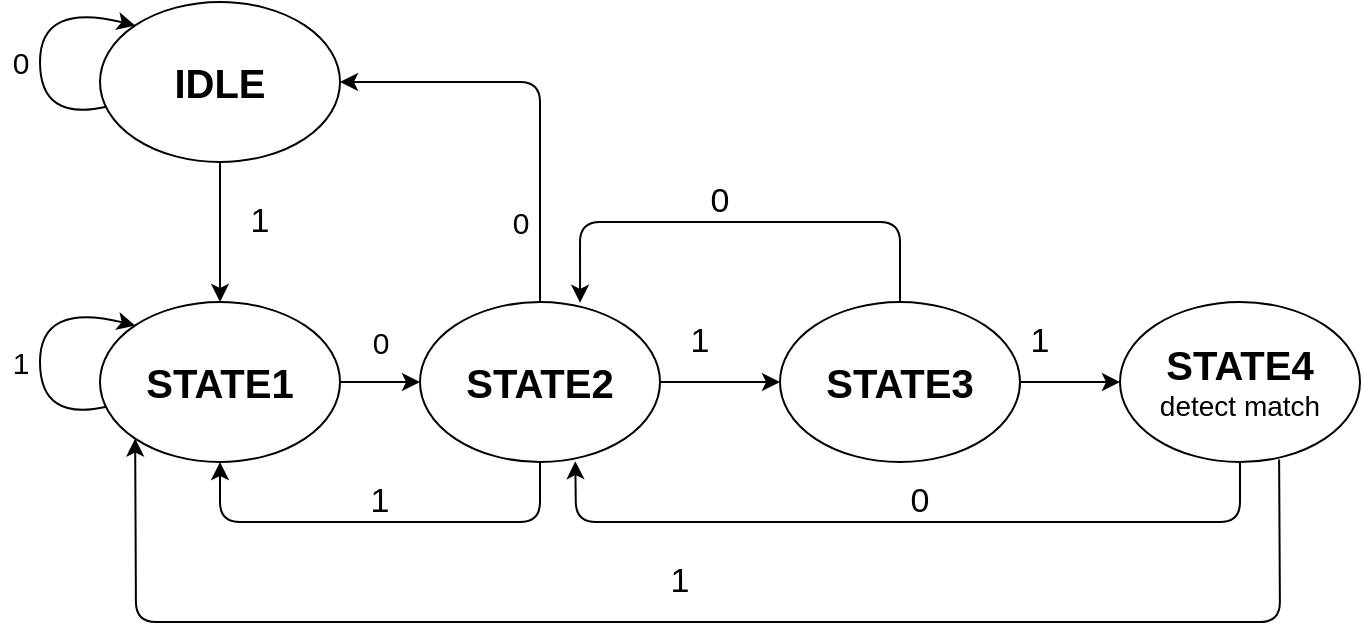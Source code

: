 <mxfile version="14.7.0" type="github">
  <diagram id="3MgAVrr3xZuWTfHVUKVn" name="Page-1">
    <mxGraphModel dx="1038" dy="579" grid="1" gridSize="10" guides="1" tooltips="1" connect="1" arrows="1" fold="1" page="1" pageScale="1" pageWidth="827" pageHeight="1169" math="0" shadow="0">
      <root>
        <mxCell id="0" />
        <mxCell id="1" parent="0" />
        <mxCell id="R61iIShsib2BZ26ws0nu-9" style="edgeStyle=orthogonalEdgeStyle;rounded=0;orthogonalLoop=1;jettySize=auto;html=1;exitX=0.5;exitY=1;exitDx=0;exitDy=0;entryX=0.5;entryY=0;entryDx=0;entryDy=0;" edge="1" parent="1" source="R61iIShsib2BZ26ws0nu-2" target="R61iIShsib2BZ26ws0nu-3">
          <mxGeometry relative="1" as="geometry" />
        </mxCell>
        <mxCell id="R61iIShsib2BZ26ws0nu-2" value="&lt;font style=&quot;font-size: 20px&quot;&gt;&lt;b&gt;IDLE&lt;/b&gt;&lt;/font&gt;" style="ellipse;whiteSpace=wrap;html=1;" vertex="1" parent="1">
          <mxGeometry x="110" y="100" width="120" height="80" as="geometry" />
        </mxCell>
        <mxCell id="R61iIShsib2BZ26ws0nu-10" style="edgeStyle=orthogonalEdgeStyle;rounded=0;orthogonalLoop=1;jettySize=auto;html=1;exitX=1;exitY=0.5;exitDx=0;exitDy=0;entryX=0;entryY=0.5;entryDx=0;entryDy=0;" edge="1" parent="1" source="R61iIShsib2BZ26ws0nu-3" target="R61iIShsib2BZ26ws0nu-7">
          <mxGeometry relative="1" as="geometry" />
        </mxCell>
        <mxCell id="R61iIShsib2BZ26ws0nu-3" value="&lt;font style=&quot;font-size: 20px&quot;&gt;&lt;b&gt;STATE1&lt;/b&gt;&lt;/font&gt;" style="ellipse;whiteSpace=wrap;html=1;" vertex="1" parent="1">
          <mxGeometry x="110" y="250" width="120" height="80" as="geometry" />
        </mxCell>
        <mxCell id="R61iIShsib2BZ26ws0nu-5" value="&lt;span style=&quot;font-weight: bold ; font-size: 20px&quot;&gt;STATE4&lt;/span&gt;&lt;br&gt;&lt;font style=&quot;font-size: 14px&quot;&gt;detect match&lt;/font&gt;" style="ellipse;whiteSpace=wrap;html=1;" vertex="1" parent="1">
          <mxGeometry x="620" y="250" width="120" height="80" as="geometry" />
        </mxCell>
        <mxCell id="R61iIShsib2BZ26ws0nu-12" value="" style="edgeStyle=orthogonalEdgeStyle;rounded=0;orthogonalLoop=1;jettySize=auto;html=1;" edge="1" parent="1" source="R61iIShsib2BZ26ws0nu-6" target="R61iIShsib2BZ26ws0nu-5">
          <mxGeometry relative="1" as="geometry" />
        </mxCell>
        <mxCell id="R61iIShsib2BZ26ws0nu-36" style="edgeStyle=orthogonalEdgeStyle;rounded=1;orthogonalLoop=1;jettySize=auto;html=1;exitX=0.5;exitY=0;exitDx=0;exitDy=0;entryX=0.667;entryY=0.005;entryDx=0;entryDy=0;entryPerimeter=0;" edge="1" parent="1" source="R61iIShsib2BZ26ws0nu-6" target="R61iIShsib2BZ26ws0nu-7">
          <mxGeometry relative="1" as="geometry">
            <Array as="points">
              <mxPoint x="510" y="210" />
              <mxPoint x="350" y="210" />
            </Array>
          </mxGeometry>
        </mxCell>
        <mxCell id="R61iIShsib2BZ26ws0nu-6" value="&lt;b style=&quot;font-size: 20px&quot;&gt;STATE3&lt;/b&gt;" style="ellipse;whiteSpace=wrap;html=1;" vertex="1" parent="1">
          <mxGeometry x="450" y="250" width="120" height="80" as="geometry" />
        </mxCell>
        <mxCell id="R61iIShsib2BZ26ws0nu-11" style="edgeStyle=orthogonalEdgeStyle;rounded=0;orthogonalLoop=1;jettySize=auto;html=1;exitX=1;exitY=0.5;exitDx=0;exitDy=0;entryX=0;entryY=0.5;entryDx=0;entryDy=0;" edge="1" parent="1" source="R61iIShsib2BZ26ws0nu-7" target="R61iIShsib2BZ26ws0nu-6">
          <mxGeometry relative="1" as="geometry">
            <mxPoint x="430" y="290" as="targetPoint" />
          </mxGeometry>
        </mxCell>
        <mxCell id="R61iIShsib2BZ26ws0nu-34" style="edgeStyle=orthogonalEdgeStyle;rounded=1;orthogonalLoop=1;jettySize=auto;html=1;exitX=0.5;exitY=0;exitDx=0;exitDy=0;entryX=1;entryY=0.5;entryDx=0;entryDy=0;" edge="1" parent="1" source="R61iIShsib2BZ26ws0nu-7" target="R61iIShsib2BZ26ws0nu-2">
          <mxGeometry relative="1" as="geometry" />
        </mxCell>
        <mxCell id="R61iIShsib2BZ26ws0nu-7" value="&lt;font style=&quot;font-size: 20px&quot;&gt;&lt;b&gt;STATE2&lt;/b&gt;&lt;/font&gt;" style="ellipse;whiteSpace=wrap;html=1;" vertex="1" parent="1">
          <mxGeometry x="270" y="250" width="120" height="80" as="geometry" />
        </mxCell>
        <mxCell id="R61iIShsib2BZ26ws0nu-14" value="&lt;font style=&quot;font-size: 17px&quot;&gt;1&lt;/font&gt;" style="text;html=1;strokeColor=none;fillColor=none;align=center;verticalAlign=middle;whiteSpace=wrap;rounded=0;" vertex="1" parent="1">
          <mxGeometry x="170" y="200" width="40" height="20" as="geometry" />
        </mxCell>
        <mxCell id="R61iIShsib2BZ26ws0nu-15" value="&lt;font style=&quot;font-size: 17px&quot;&gt;1&lt;/font&gt;" style="text;html=1;strokeColor=none;fillColor=none;align=center;verticalAlign=middle;whiteSpace=wrap;rounded=0;" vertex="1" parent="1">
          <mxGeometry x="390" y="260" width="40" height="20" as="geometry" />
        </mxCell>
        <mxCell id="R61iIShsib2BZ26ws0nu-16" value="&lt;font style=&quot;font-size: 17px&quot;&gt;1&lt;/font&gt;" style="text;html=1;strokeColor=none;fillColor=none;align=center;verticalAlign=middle;whiteSpace=wrap;rounded=0;" vertex="1" parent="1">
          <mxGeometry x="560" y="260" width="40" height="20" as="geometry" />
        </mxCell>
        <mxCell id="R61iIShsib2BZ26ws0nu-20" value="&lt;font style=&quot;font-size: 15px&quot;&gt;1&lt;/font&gt;" style="text;html=1;align=center;verticalAlign=middle;resizable=0;points=[];autosize=1;strokeColor=none;" vertex="1" parent="1">
          <mxGeometry x="60" y="270" width="20" height="20" as="geometry" />
        </mxCell>
        <mxCell id="R61iIShsib2BZ26ws0nu-21" value="" style="endArrow=classic;html=1;exitX=0.027;exitY=0.655;exitDx=0;exitDy=0;entryX=0;entryY=0;entryDx=0;entryDy=0;curved=1;exitPerimeter=0;" edge="1" parent="1" source="R61iIShsib2BZ26ws0nu-3" target="R61iIShsib2BZ26ws0nu-3">
          <mxGeometry width="50" height="50" relative="1" as="geometry">
            <mxPoint x="390" y="310" as="sourcePoint" />
            <mxPoint x="440" y="260" as="targetPoint" />
            <Array as="points">
              <mxPoint x="80" y="310" />
              <mxPoint x="80" y="250" />
            </Array>
          </mxGeometry>
        </mxCell>
        <mxCell id="R61iIShsib2BZ26ws0nu-23" value="" style="endArrow=classic;html=1;entryX=0.5;entryY=1;entryDx=0;entryDy=0;" edge="1" parent="1" target="R61iIShsib2BZ26ws0nu-3">
          <mxGeometry width="50" height="50" relative="1" as="geometry">
            <mxPoint x="330" y="330" as="sourcePoint" />
            <mxPoint x="380" y="280" as="targetPoint" />
            <Array as="points">
              <mxPoint x="330" y="360" />
              <mxPoint x="170" y="360" />
            </Array>
          </mxGeometry>
        </mxCell>
        <mxCell id="R61iIShsib2BZ26ws0nu-24" value="" style="endArrow=classic;html=1;entryX=0.647;entryY=0.995;entryDx=0;entryDy=0;entryPerimeter=0;" edge="1" parent="1" target="R61iIShsib2BZ26ws0nu-7">
          <mxGeometry width="50" height="50" relative="1" as="geometry">
            <mxPoint x="680" y="330" as="sourcePoint" />
            <mxPoint x="520" y="330" as="targetPoint" />
            <Array as="points">
              <mxPoint x="680" y="360" />
              <mxPoint x="348" y="360" />
            </Array>
          </mxGeometry>
        </mxCell>
        <mxCell id="R61iIShsib2BZ26ws0nu-26" value="&lt;font style=&quot;font-size: 15px&quot;&gt;0&lt;/font&gt;" style="text;html=1;align=center;verticalAlign=middle;resizable=0;points=[];autosize=1;strokeColor=none;" vertex="1" parent="1">
          <mxGeometry x="240" y="260" width="20" height="20" as="geometry" />
        </mxCell>
        <mxCell id="R61iIShsib2BZ26ws0nu-27" value="&lt;font style=&quot;font-size: 17px&quot;&gt;1&lt;/font&gt;" style="text;html=1;strokeColor=none;fillColor=none;align=center;verticalAlign=middle;whiteSpace=wrap;rounded=0;" vertex="1" parent="1">
          <mxGeometry x="230" y="340" width="40" height="20" as="geometry" />
        </mxCell>
        <mxCell id="R61iIShsib2BZ26ws0nu-28" value="&lt;font style=&quot;font-size: 17px&quot;&gt;0&lt;/font&gt;" style="text;html=1;strokeColor=none;fillColor=none;align=center;verticalAlign=middle;whiteSpace=wrap;rounded=0;" vertex="1" parent="1">
          <mxGeometry x="500" y="340" width="40" height="20" as="geometry" />
        </mxCell>
        <mxCell id="R61iIShsib2BZ26ws0nu-29" value="" style="endArrow=classic;html=1;exitX=0.663;exitY=0.985;exitDx=0;exitDy=0;entryX=0;entryY=1;entryDx=0;entryDy=0;exitPerimeter=0;" edge="1" parent="1" source="R61iIShsib2BZ26ws0nu-5" target="R61iIShsib2BZ26ws0nu-3">
          <mxGeometry width="50" height="50" relative="1" as="geometry">
            <mxPoint x="390" y="310" as="sourcePoint" />
            <mxPoint x="440" y="260" as="targetPoint" />
            <Array as="points">
              <mxPoint x="700" y="410" />
              <mxPoint x="128" y="410" />
            </Array>
          </mxGeometry>
        </mxCell>
        <mxCell id="R61iIShsib2BZ26ws0nu-30" value="&lt;font style=&quot;font-size: 17px&quot;&gt;1&lt;br&gt;&lt;/font&gt;" style="text;html=1;strokeColor=none;fillColor=none;align=center;verticalAlign=middle;whiteSpace=wrap;rounded=0;" vertex="1" parent="1">
          <mxGeometry x="380" y="380" width="40" height="20" as="geometry" />
        </mxCell>
        <mxCell id="R61iIShsib2BZ26ws0nu-35" value="&lt;span style=&quot;font-size: 15px&quot;&gt;0&lt;/span&gt;" style="text;html=1;align=center;verticalAlign=middle;resizable=0;points=[];autosize=1;strokeColor=none;" vertex="1" parent="1">
          <mxGeometry x="310" y="200" width="20" height="20" as="geometry" />
        </mxCell>
        <mxCell id="R61iIShsib2BZ26ws0nu-37" value="&lt;font style=&quot;font-size: 17px&quot;&gt;0&lt;br&gt;&lt;/font&gt;" style="text;html=1;strokeColor=none;fillColor=none;align=center;verticalAlign=middle;whiteSpace=wrap;rounded=0;" vertex="1" parent="1">
          <mxGeometry x="400" y="190" width="40" height="20" as="geometry" />
        </mxCell>
        <mxCell id="R61iIShsib2BZ26ws0nu-38" value="" style="endArrow=classic;html=1;exitX=0.027;exitY=0.655;exitDx=0;exitDy=0;entryX=0;entryY=0;entryDx=0;entryDy=0;curved=1;exitPerimeter=0;" edge="1" parent="1">
          <mxGeometry width="50" height="50" relative="1" as="geometry">
            <mxPoint x="113.24" y="152.4" as="sourcePoint" />
            <mxPoint x="127.574" y="111.716" as="targetPoint" />
            <Array as="points">
              <mxPoint x="80" y="160" />
              <mxPoint x="80" y="100" />
            </Array>
          </mxGeometry>
        </mxCell>
        <mxCell id="R61iIShsib2BZ26ws0nu-39" value="&lt;font style=&quot;font-size: 15px&quot;&gt;0&lt;/font&gt;" style="text;html=1;align=center;verticalAlign=middle;resizable=0;points=[];autosize=1;strokeColor=none;" vertex="1" parent="1">
          <mxGeometry x="60" y="120" width="20" height="20" as="geometry" />
        </mxCell>
      </root>
    </mxGraphModel>
  </diagram>
</mxfile>
